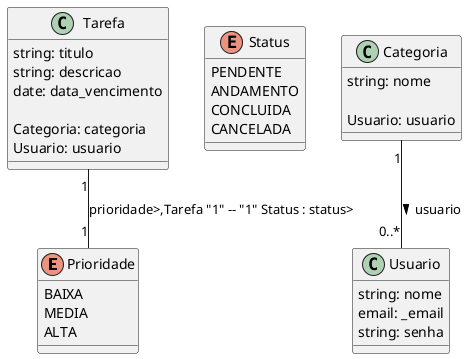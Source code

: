 @startuml ToDoApp
    enum Prioridade {
         BAIXA
        MEDIA
        ALTA
    }
    enum Status {
         PENDENTE
        ANDAMENTO
        CONCLUIDA
        CANCELADA
    }
    class Usuario {
    string: nome
    email: _email
    string: senha

    }



    class Categoria {
    string: nome

    Usuario: usuario
    }


    Categoria "1" -- "0..*" Usuario : usuario >

    class Tarefa {
    string: titulo
    string: descricao
    date: data_vencimento

    Categoria: categoria
    Usuario: usuario
    }

    Tarefa "1" -- "1" Prioridade : prioridade>,Tarefa "1" -- "1" Status : status>

@enduml
